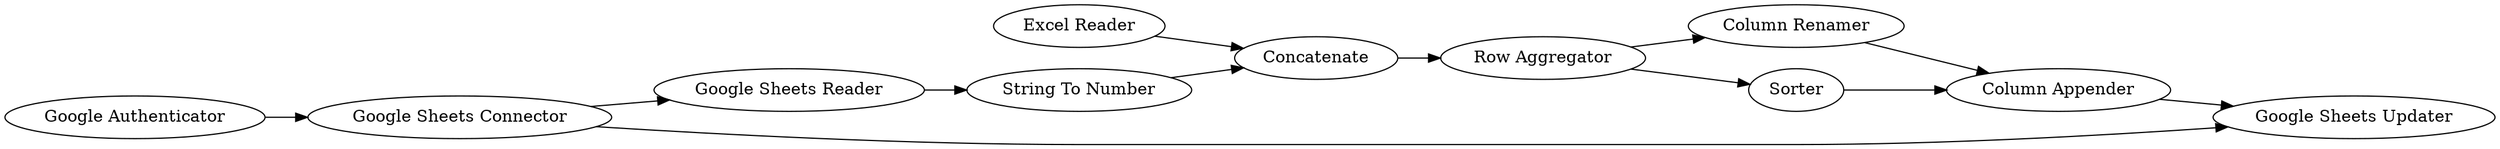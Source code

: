 digraph {
	2 [label="Google Sheets Connector"]
	5 [label="Google Sheets Reader"]
	6 [label="Excel Reader"]
	9 [label="Row Aggregator"]
	12 [label=Concatenate]
	14 [label="Column Appender"]
	15 [label="Column Renamer"]
	16 [label=Sorter]
	17 [label="String To Number"]
	18 [label="Google Sheets Updater"]
	19 [label="Google Authenticator"]
	2 -> 18
	2 -> 5
	5 -> 17
	6 -> 12
	9 -> 15
	9 -> 16
	12 -> 9
	14 -> 18
	15 -> 14
	16 -> 14
	17 -> 12
	19 -> 2
	rankdir=LR
}
